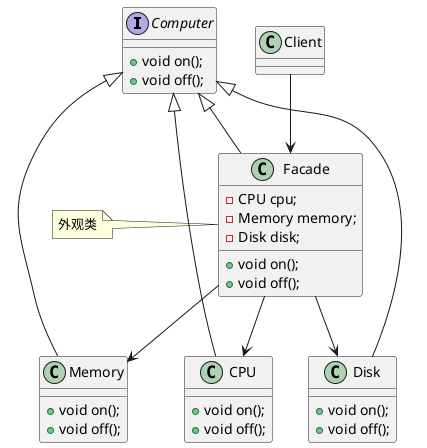 @startuml

interface Computer{
    +void on();
    +void off();
}
class CPU{
    +void on();
    +void off();
}
class Disk{
    +void on();
    +void off();
}
class Memory{
    +void on();
    +void off();
}
Computer <|-- CPU
Computer <|-- Disk
Computer <|-- Memory

class Facade{
    -CPU cpu;
    -Memory memory;
    -Disk disk;
    +void on();
    +void off();
}

note left of Facade : 外观类
Computer <|-- Facade
Facade --> CPU
Facade --> Disk
Facade --> Memory

class Client{
}
Client --> Facade

@enduml